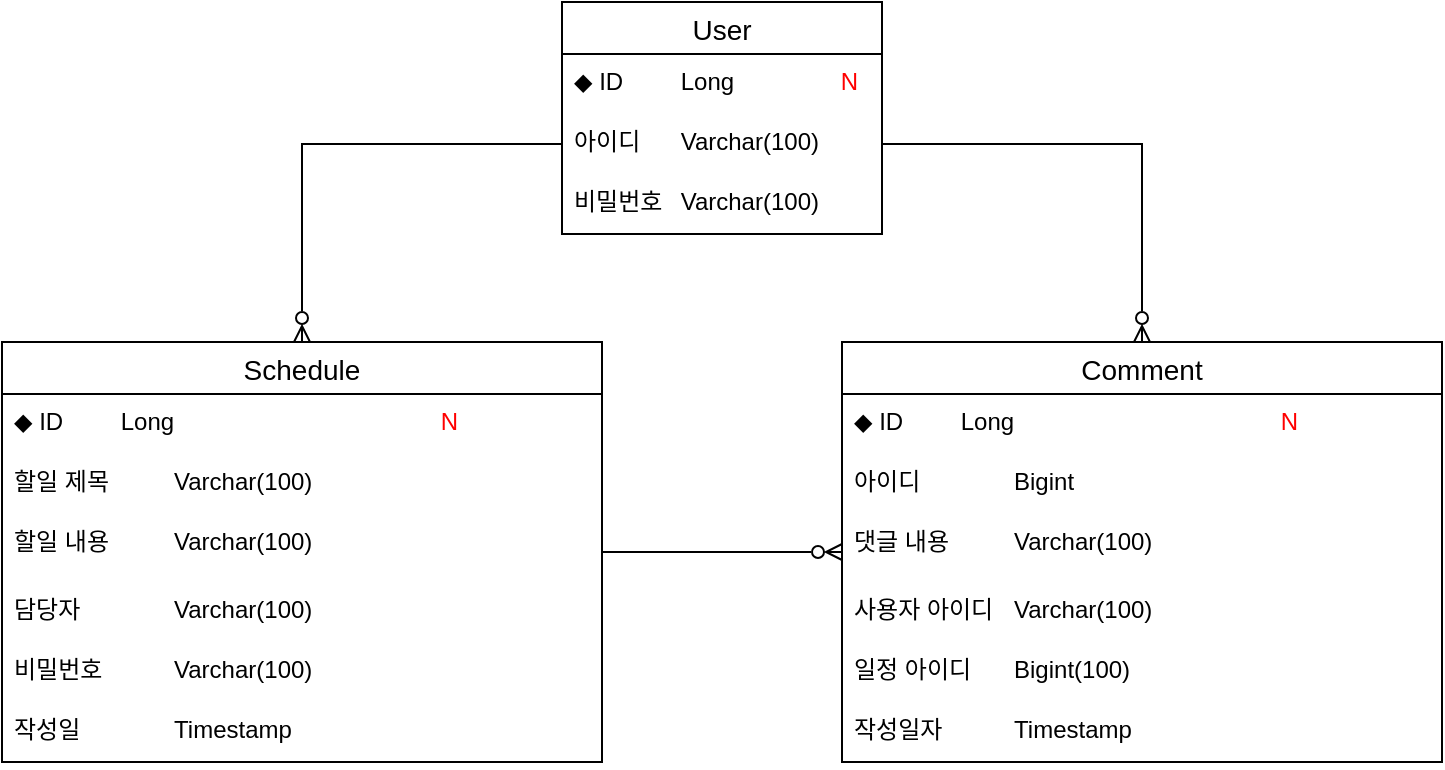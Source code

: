 <mxfile version="24.4.10" type="github">
  <diagram name="페이지-1" id="8GhwL2vg_PhT-jSbVYvZ">
    <mxGraphModel dx="1418" dy="730" grid="1" gridSize="10" guides="1" tooltips="1" connect="1" arrows="1" fold="1" page="1" pageScale="1" pageWidth="827" pageHeight="1169" math="0" shadow="0">
      <root>
        <mxCell id="0" />
        <mxCell id="1" parent="0" />
        <mxCell id="5IaNdQANZah1BXziboju-9" value="" style="group" vertex="1" connectable="0" parent="1">
          <mxGeometry x="54" y="430" width="300" height="210" as="geometry" />
        </mxCell>
        <mxCell id="_m_kCWbIK-r1r3rfLRlH-1" value="Schedule" style="swimlane;fontStyle=0;childLayout=stackLayout;horizontal=1;startSize=26;horizontalStack=0;resizeParent=1;resizeParentMax=0;resizeLast=0;collapsible=1;marginBottom=0;align=center;fontSize=14;" parent="5IaNdQANZah1BXziboju-9" vertex="1">
          <mxGeometry width="300" height="210" as="geometry">
            <mxRectangle x="330" y="420" width="100" height="30" as="alternateBounds" />
          </mxGeometry>
        </mxCell>
        <mxCell id="_m_kCWbIK-r1r3rfLRlH-2" value="◆ ID&lt;span style=&quot;white-space: pre;&quot;&gt;&#x9;&lt;/span&gt;&lt;span style=&quot;white-space: pre;&quot;&gt;&#x9;&lt;/span&gt;Long&lt;span style=&quot;white-space: pre;&quot;&gt;&#x9;&lt;/span&gt;&lt;span style=&quot;white-space: pre;&quot;&gt;&#x9;&lt;/span&gt;&lt;span style=&quot;white-space: pre;&quot;&gt;&#x9;&lt;/span&gt;&lt;span style=&quot;white-space: pre;&quot;&gt;&#x9;&lt;/span&gt;&lt;span style=&quot;white-space: pre;&quot;&gt;&#x9;&lt;/span&gt;&lt;font color=&quot;#ff0000&quot;&gt;N&lt;/font&gt;" style="text;strokeColor=none;fillColor=none;spacingLeft=4;spacingRight=4;overflow=hidden;rotatable=0;points=[[0,0.5],[1,0.5]];portConstraint=eastwest;fontSize=12;whiteSpace=wrap;html=1;" parent="_m_kCWbIK-r1r3rfLRlH-1" vertex="1">
          <mxGeometry y="26" width="300" height="30" as="geometry" />
        </mxCell>
        <mxCell id="_m_kCWbIK-r1r3rfLRlH-3" value="할일 제목&lt;span style=&quot;white-space: pre;&quot;&gt;&#x9;&lt;/span&gt;&lt;span style=&quot;white-space: pre;&quot;&gt;&#x9;&lt;/span&gt;Varchar(100)" style="text;strokeColor=none;fillColor=none;spacingLeft=4;spacingRight=4;overflow=hidden;rotatable=0;points=[[0,0.5],[1,0.5]];portConstraint=eastwest;fontSize=12;whiteSpace=wrap;html=1;" parent="_m_kCWbIK-r1r3rfLRlH-1" vertex="1">
          <mxGeometry y="56" width="300" height="30" as="geometry" />
        </mxCell>
        <mxCell id="_m_kCWbIK-r1r3rfLRlH-4" value="할일 내용&lt;span style=&quot;white-space: pre;&quot;&gt;&#x9;&lt;/span&gt;&lt;span style=&quot;white-space: pre;&quot;&gt;&#x9;&lt;/span&gt;Varchar(100)" style="text;strokeColor=none;fillColor=none;spacingLeft=4;spacingRight=4;overflow=hidden;rotatable=0;points=[[0,0.5],[1,0.5]];portConstraint=eastwest;fontSize=12;whiteSpace=wrap;html=1;" parent="_m_kCWbIK-r1r3rfLRlH-1" vertex="1">
          <mxGeometry y="86" width="300" height="124" as="geometry" />
        </mxCell>
        <mxCell id="_m_kCWbIK-r1r3rfLRlH-9" value="담당자&lt;span style=&quot;white-space: pre;&quot;&gt;&#x9;&lt;/span&gt;&lt;span style=&quot;white-space: pre;&quot;&gt;&#x9;&lt;/span&gt;Varchar(100)" style="text;strokeColor=none;fillColor=none;spacingLeft=4;spacingRight=4;overflow=hidden;rotatable=0;points=[[0,0.5],[1,0.5]];portConstraint=eastwest;fontSize=12;whiteSpace=wrap;html=1;" parent="5IaNdQANZah1BXziboju-9" vertex="1">
          <mxGeometry y="120" width="300" height="30" as="geometry" />
        </mxCell>
        <mxCell id="_m_kCWbIK-r1r3rfLRlH-10" value="비밀번호&amp;nbsp;&lt;span style=&quot;white-space: pre;&quot;&gt;&#x9;&lt;/span&gt;&lt;span style=&quot;white-space: pre;&quot;&gt;&#x9;&lt;/span&gt;Varchar(100)" style="text;strokeColor=none;fillColor=none;spacingLeft=4;spacingRight=4;overflow=hidden;rotatable=0;points=[[0,0.5],[1,0.5]];portConstraint=eastwest;fontSize=12;whiteSpace=wrap;html=1;" parent="5IaNdQANZah1BXziboju-9" vertex="1">
          <mxGeometry y="150" width="300" height="30" as="geometry" />
        </mxCell>
        <mxCell id="_m_kCWbIK-r1r3rfLRlH-11" value="작성일&amp;nbsp;&lt;span style=&quot;white-space: pre;&quot;&gt;&#x9;&lt;/span&gt;&lt;span style=&quot;white-space: pre;&quot;&gt;&#x9;&lt;/span&gt;Timestamp" style="text;strokeColor=none;fillColor=none;spacingLeft=4;spacingRight=4;overflow=hidden;rotatable=0;points=[[0,0.5],[1,0.5]];portConstraint=eastwest;fontSize=12;whiteSpace=wrap;html=1;" parent="5IaNdQANZah1BXziboju-9" vertex="1">
          <mxGeometry y="180" width="300" height="30" as="geometry" />
        </mxCell>
        <mxCell id="5IaNdQANZah1BXziboju-10" value="" style="group" vertex="1" connectable="0" parent="1">
          <mxGeometry x="474" y="430" width="300" height="210" as="geometry" />
        </mxCell>
        <mxCell id="5IaNdQANZah1BXziboju-11" value="Comment" style="swimlane;fontStyle=0;childLayout=stackLayout;horizontal=1;startSize=26;horizontalStack=0;resizeParent=1;resizeParentMax=0;resizeLast=0;collapsible=1;marginBottom=0;align=center;fontSize=14;" vertex="1" parent="5IaNdQANZah1BXziboju-10">
          <mxGeometry width="300" height="210" as="geometry">
            <mxRectangle x="330" y="420" width="100" height="30" as="alternateBounds" />
          </mxGeometry>
        </mxCell>
        <mxCell id="5IaNdQANZah1BXziboju-12" value="◆ ID&lt;span style=&quot;white-space: pre;&quot;&gt;&#x9;&lt;/span&gt;&lt;span style=&quot;white-space: pre;&quot;&gt;&#x9;&lt;/span&gt;Long&lt;span style=&quot;white-space: pre;&quot;&gt;&#x9;&lt;/span&gt;&lt;span style=&quot;white-space: pre;&quot;&gt;&#x9;&lt;/span&gt;&lt;span style=&quot;white-space: pre;&quot;&gt;&#x9;&lt;/span&gt;&lt;span style=&quot;white-space: pre;&quot;&gt;&#x9;&lt;/span&gt;&lt;span style=&quot;white-space: pre;&quot;&gt;&#x9;&lt;/span&gt;&lt;font color=&quot;#ff0000&quot;&gt;N&lt;/font&gt;" style="text;strokeColor=none;fillColor=none;spacingLeft=4;spacingRight=4;overflow=hidden;rotatable=0;points=[[0,0.5],[1,0.5]];portConstraint=eastwest;fontSize=12;whiteSpace=wrap;html=1;" vertex="1" parent="5IaNdQANZah1BXziboju-11">
          <mxGeometry y="26" width="300" height="30" as="geometry" />
        </mxCell>
        <mxCell id="5IaNdQANZah1BXziboju-13" value="아이디&lt;span style=&quot;white-space: pre;&quot;&gt;&#x9;&lt;/span&gt;&lt;span style=&quot;white-space: pre;&quot;&gt;&#x9;&lt;/span&gt;Bigint" style="text;strokeColor=none;fillColor=none;spacingLeft=4;spacingRight=4;overflow=hidden;rotatable=0;points=[[0,0.5],[1,0.5]];portConstraint=eastwest;fontSize=12;whiteSpace=wrap;html=1;" vertex="1" parent="5IaNdQANZah1BXziboju-11">
          <mxGeometry y="56" width="300" height="30" as="geometry" />
        </mxCell>
        <mxCell id="5IaNdQANZah1BXziboju-14" value="댓글 내용&lt;span style=&quot;white-space: pre;&quot;&gt;&#x9;&lt;/span&gt;&lt;span style=&quot;white-space: pre;&quot;&gt;&#x9;&lt;/span&gt;Varchar(100)" style="text;strokeColor=none;fillColor=none;spacingLeft=4;spacingRight=4;overflow=hidden;rotatable=0;points=[[0,0.5],[1,0.5]];portConstraint=eastwest;fontSize=12;whiteSpace=wrap;html=1;" vertex="1" parent="5IaNdQANZah1BXziboju-11">
          <mxGeometry y="86" width="300" height="124" as="geometry" />
        </mxCell>
        <mxCell id="5IaNdQANZah1BXziboju-15" value="사용자 아이디&lt;span style=&quot;white-space: pre;&quot;&gt;&#x9;&lt;/span&gt;Varchar(100)" style="text;strokeColor=none;fillColor=none;spacingLeft=4;spacingRight=4;overflow=hidden;rotatable=0;points=[[0,0.5],[1,0.5]];portConstraint=eastwest;fontSize=12;whiteSpace=wrap;html=1;" vertex="1" parent="5IaNdQANZah1BXziboju-10">
          <mxGeometry y="120" width="300" height="30" as="geometry" />
        </mxCell>
        <mxCell id="5IaNdQANZah1BXziboju-16" value="일정 아이디 &lt;span style=&quot;white-space: pre;&quot;&gt;&#x9;&lt;/span&gt;Bigint(100)" style="text;strokeColor=none;fillColor=none;spacingLeft=4;spacingRight=4;overflow=hidden;rotatable=0;points=[[0,0.5],[1,0.5]];portConstraint=eastwest;fontSize=12;whiteSpace=wrap;html=1;" vertex="1" parent="5IaNdQANZah1BXziboju-10">
          <mxGeometry y="150" width="300" height="30" as="geometry" />
        </mxCell>
        <mxCell id="5IaNdQANZah1BXziboju-17" value="작성일자&amp;nbsp;&lt;span style=&quot;white-space: pre;&quot;&gt;&#x9;&lt;/span&gt;&lt;span style=&quot;white-space: pre;&quot;&gt;&#x9;&lt;/span&gt;Timestamp" style="text;strokeColor=none;fillColor=none;spacingLeft=4;spacingRight=4;overflow=hidden;rotatable=0;points=[[0,0.5],[1,0.5]];portConstraint=eastwest;fontSize=12;whiteSpace=wrap;html=1;" vertex="1" parent="5IaNdQANZah1BXziboju-10">
          <mxGeometry y="180" width="300" height="30" as="geometry" />
        </mxCell>
        <mxCell id="5IaNdQANZah1BXziboju-34" value="" style="edgeStyle=entityRelationEdgeStyle;fontSize=12;html=1;endArrow=ERzeroToMany;rounded=0;endFill=0;" edge="1" parent="1" source="_m_kCWbIK-r1r3rfLRlH-1" target="5IaNdQANZah1BXziboju-11">
          <mxGeometry width="100" height="100" relative="1" as="geometry">
            <mxPoint x="360" y="430" as="sourcePoint" />
            <mxPoint x="460" y="330" as="targetPoint" />
          </mxGeometry>
        </mxCell>
        <mxCell id="5IaNdQANZah1BXziboju-35" value="User" style="swimlane;fontStyle=0;childLayout=stackLayout;horizontal=1;startSize=26;horizontalStack=0;resizeParent=1;resizeParentMax=0;resizeLast=0;collapsible=1;marginBottom=0;align=center;fontSize=14;" vertex="1" parent="1">
          <mxGeometry x="334" y="260" width="160" height="116" as="geometry" />
        </mxCell>
        <mxCell id="5IaNdQANZah1BXziboju-36" value="◆ ID&amp;nbsp;&lt;span style=&quot;white-space: pre;&quot;&gt;&#x9;&lt;/span&gt;Long&amp;nbsp;&lt;span style=&quot;white-space: pre;&quot;&gt;&#x9;&lt;/span&gt;&lt;span style=&quot;white-space: pre;&quot;&gt;&#x9;&lt;/span&gt;&lt;font color=&quot;#ff0000&quot;&gt;N&lt;/font&gt;" style="text;strokeColor=none;fillColor=none;spacingLeft=4;spacingRight=4;overflow=hidden;rotatable=0;points=[[0,0.5],[1,0.5]];portConstraint=eastwest;fontSize=12;whiteSpace=wrap;html=1;" vertex="1" parent="5IaNdQANZah1BXziboju-35">
          <mxGeometry y="26" width="160" height="30" as="geometry" />
        </mxCell>
        <mxCell id="5IaNdQANZah1BXziboju-37" value="아이디&lt;span style=&quot;white-space: pre;&quot;&gt;&#x9;&lt;/span&gt;Varchar(100)" style="text;strokeColor=none;fillColor=none;spacingLeft=4;spacingRight=4;overflow=hidden;rotatable=0;points=[[0,0.5],[1,0.5]];portConstraint=eastwest;fontSize=12;whiteSpace=wrap;html=1;" vertex="1" parent="5IaNdQANZah1BXziboju-35">
          <mxGeometry y="56" width="160" height="30" as="geometry" />
        </mxCell>
        <mxCell id="5IaNdQANZah1BXziboju-38" value="비밀번호&lt;span style=&quot;white-space: pre;&quot;&gt;&#x9;&lt;/span&gt;Varchar(100)" style="text;strokeColor=none;fillColor=none;spacingLeft=4;spacingRight=4;overflow=hidden;rotatable=0;points=[[0,0.5],[1,0.5]];portConstraint=eastwest;fontSize=12;whiteSpace=wrap;html=1;" vertex="1" parent="5IaNdQANZah1BXziboju-35">
          <mxGeometry y="86" width="160" height="30" as="geometry" />
        </mxCell>
        <mxCell id="5IaNdQANZah1BXziboju-39" value="" style="fontSize=12;html=1;endArrow=ERzeroToMany;rounded=0;entryX=0.5;entryY=0;entryDx=0;entryDy=0;exitX=0;exitY=0.5;exitDx=0;exitDy=0;edgeStyle=orthogonalEdgeStyle;endFill=0;" edge="1" parent="1" source="5IaNdQANZah1BXziboju-37" target="_m_kCWbIK-r1r3rfLRlH-1">
          <mxGeometry width="100" height="100" relative="1" as="geometry">
            <mxPoint x="360" y="530" as="sourcePoint" />
            <mxPoint x="200" y="380" as="targetPoint" />
          </mxGeometry>
        </mxCell>
        <mxCell id="5IaNdQANZah1BXziboju-40" value="" style="fontSize=12;html=1;endArrow=ERzeroToMany;rounded=0;entryX=0.5;entryY=0;entryDx=0;entryDy=0;exitX=1;exitY=0.5;exitDx=0;exitDy=0;edgeStyle=orthogonalEdgeStyle;endFill=0;" edge="1" parent="1" source="5IaNdQANZah1BXziboju-37" target="5IaNdQANZah1BXziboju-11">
          <mxGeometry width="100" height="100" relative="1" as="geometry">
            <mxPoint x="720" y="310" as="sourcePoint" />
            <mxPoint x="590" y="409" as="targetPoint" />
          </mxGeometry>
        </mxCell>
      </root>
    </mxGraphModel>
  </diagram>
</mxfile>
